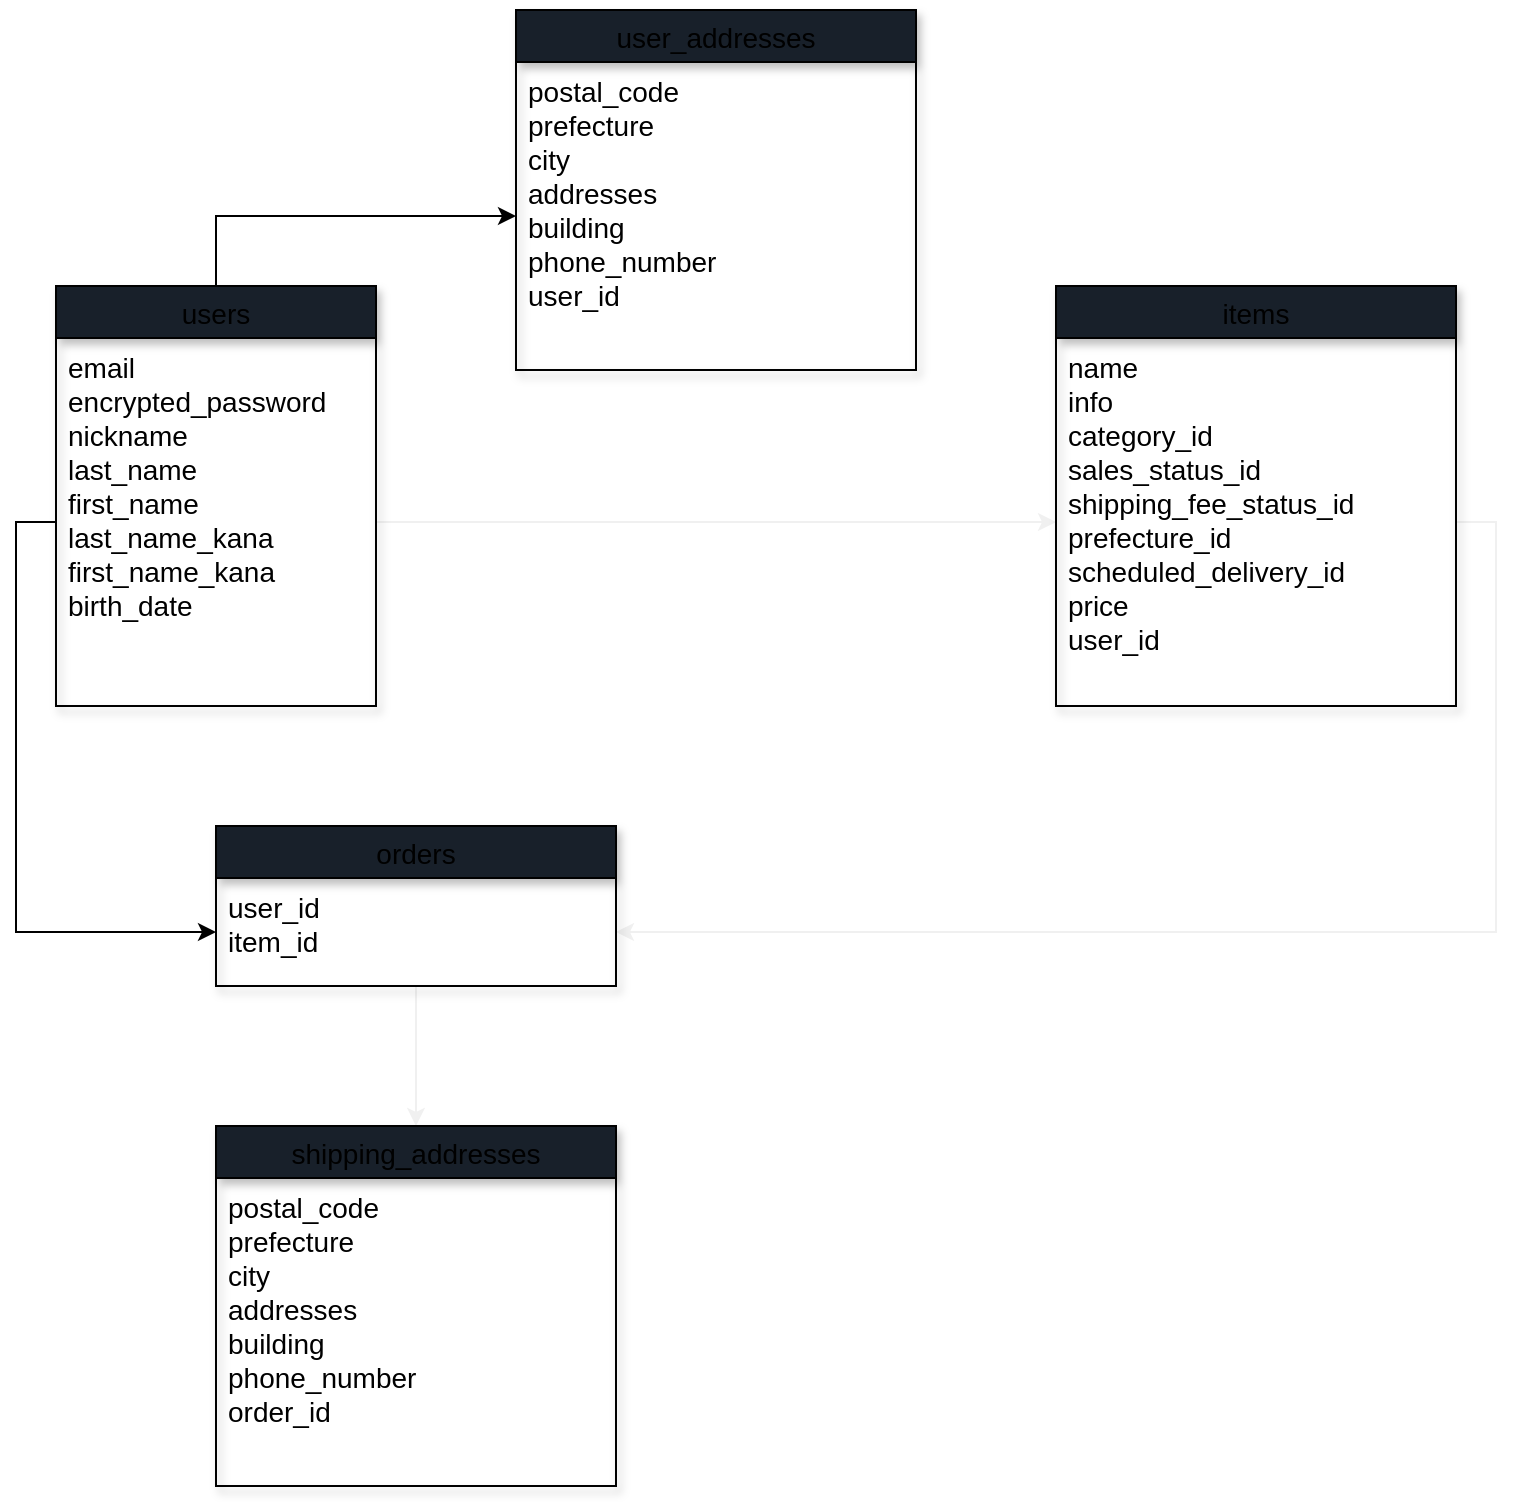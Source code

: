 <mxfile version="13.6.5">
    <diagram id="rHYUSSCg7n0p2Dwf9vDB" name="ページ1">
        <mxGraphModel dx="1143" dy="773" grid="1" gridSize="10" guides="1" tooltips="1" connect="1" arrows="1" fold="1" page="1" pageScale="1" pageWidth="827" pageHeight="1169" math="0" shadow="0">
            <root>
                <mxCell id="0"/>
                <mxCell id="1" parent="0"/>
                <mxCell id="150" style="edgeStyle=orthogonalEdgeStyle;rounded=0;orthogonalLoop=1;jettySize=auto;html=1;exitX=0;exitY=0.5;exitDx=0;exitDy=0;startSize=30;fontSize=14;entryX=0;entryY=0.5;entryDx=0;entryDy=0;" parent="1" source="143" target="155" edge="1">
                    <mxGeometry relative="1" as="geometry">
                        <mxPoint x="330" y="376" as="targetPoint"/>
                    </mxGeometry>
                </mxCell>
                <mxCell id="158" style="edgeStyle=orthogonalEdgeStyle;rounded=0;orthogonalLoop=1;jettySize=auto;html=1;exitX=1;exitY=0.5;exitDx=0;exitDy=0;entryX=1;entryY=0.5;entryDx=0;entryDy=0;startArrow=none;startFill=0;strokeColor=#f0f0f0;fontSize=14;" parent="1" source="147" target="155" edge="1">
                    <mxGeometry relative="1" as="geometry"/>
                </mxCell>
                <mxCell id="161" style="edgeStyle=orthogonalEdgeStyle;rounded=0;orthogonalLoop=1;jettySize=auto;html=1;exitX=1;exitY=0.5;exitDx=0;exitDy=0;startArrow=none;startFill=0;strokeColor=#f0f0f0;fontSize=14;" parent="1" source="143" target="147" edge="1">
                    <mxGeometry relative="1" as="geometry"/>
                </mxCell>
                <mxCell id="163" style="edgeStyle=orthogonalEdgeStyle;rounded=0;orthogonalLoop=1;jettySize=auto;html=1;entryX=0.5;entryY=0;entryDx=0;entryDy=0;startArrow=none;startFill=0;strokeColor=#f0f0f0;fontSize=14;exitX=0.49;exitY=1;exitDx=0;exitDy=0;exitPerimeter=0;" parent="1" source="155" target="148" edge="1">
                    <mxGeometry relative="1" as="geometry">
                        <Array as="points">
                            <mxPoint x="260" y="608"/>
                        </Array>
                    </mxGeometry>
                </mxCell>
                <mxCell id="166" style="edgeStyle=orthogonalEdgeStyle;rounded=0;orthogonalLoop=1;jettySize=auto;html=1;exitX=0.5;exitY=0;exitDx=0;exitDy=0;" edge="1" parent="1" source="142" target="165">
                    <mxGeometry relative="1" as="geometry"/>
                </mxCell>
                <mxCell id="142" value="users" style="swimlane;fontStyle=0;childLayout=stackLayout;horizontal=1;startSize=26;horizontalStack=0;resizeParent=1;resizeParentMax=0;resizeLast=0;collapsible=1;marginBottom=0;align=center;fontSize=14;shadow=1;fillColor=#18202A;" parent="1" vertex="1">
                    <mxGeometry x="80" y="258" width="160" height="210" as="geometry"/>
                </mxCell>
                <mxCell id="143" value="email&#10;encrypted_password&#10;nickname&#10;last_name&#10;first_name&#10;last_name_kana&#10;first_name_kana&#10;birth_date" style="text;strokeColor=none;fillColor=none;spacingLeft=4;spacingRight=4;overflow=hidden;rotatable=0;points=[[0,0.5],[1,0.5]];portConstraint=eastwest;fontSize=14;align=left;verticalAlign=top;" parent="142" vertex="1">
                    <mxGeometry y="26" width="160" height="184" as="geometry"/>
                </mxCell>
                <mxCell id="146" value="items" style="swimlane;fontStyle=0;childLayout=stackLayout;horizontal=1;startSize=26;horizontalStack=0;resizeParent=1;resizeParentMax=0;resizeLast=0;collapsible=1;marginBottom=0;align=center;fontSize=14;shadow=1;fillColor=#18202A;" parent="1" vertex="1">
                    <mxGeometry x="580" y="258" width="200" height="210" as="geometry"/>
                </mxCell>
                <mxCell id="147" value="name&#10;info&#10;category_id&#10;sales_status_id&#10;shipping_fee_status_id&#10;prefecture_id&#10;scheduled_delivery_id&#10;price&#10;user_id&#10;" style="text;strokeColor=none;fillColor=none;spacingLeft=4;spacingRight=4;overflow=hidden;rotatable=0;points=[[0,0.5],[1,0.5]];portConstraint=eastwest;fontSize=14;align=left;verticalAlign=top;" parent="146" vertex="1">
                    <mxGeometry y="26" width="200" height="184" as="geometry"/>
                </mxCell>
                <mxCell id="154" value="orders" style="swimlane;fontStyle=0;childLayout=stackLayout;horizontal=1;startSize=26;horizontalStack=0;resizeParent=1;resizeParentMax=0;resizeLast=0;collapsible=1;marginBottom=0;align=center;fontSize=14;shadow=1;fillColor=#18202A;" parent="1" vertex="1">
                    <mxGeometry x="160" y="528" width="200" height="80" as="geometry"/>
                </mxCell>
                <mxCell id="155" value="user_id&#10;item_id" style="text;strokeColor=none;fillColor=none;spacingLeft=4;spacingRight=4;overflow=hidden;rotatable=0;points=[[0,0.5],[1,0.5]];portConstraint=eastwest;fontSize=14;align=left;verticalAlign=top;" parent="154" vertex="1">
                    <mxGeometry y="26" width="200" height="54" as="geometry"/>
                </mxCell>
                <mxCell id="148" value="shipping_addresses" style="swimlane;fontStyle=0;childLayout=stackLayout;horizontal=1;startSize=26;horizontalStack=0;resizeParent=1;resizeParentMax=0;resizeLast=0;collapsible=1;marginBottom=0;align=center;fontSize=14;shadow=1;fillColor=#18202A;" parent="1" vertex="1">
                    <mxGeometry x="160" y="678" width="200" height="180" as="geometry"/>
                </mxCell>
                <mxCell id="149" value="postal_code&#10;prefecture&#10;city&#10;addresses&#10;building&#10;phone_number&#10;order_id" style="text;strokeColor=none;fillColor=none;spacingLeft=4;spacingRight=4;overflow=hidden;rotatable=0;points=[[0,0.5],[1,0.5]];portConstraint=eastwest;fontSize=14;align=left;verticalAlign=top;" parent="148" vertex="1">
                    <mxGeometry y="26" width="200" height="154" as="geometry"/>
                </mxCell>
                <mxCell id="164" value="user_addresses" style="swimlane;fontStyle=0;childLayout=stackLayout;horizontal=1;startSize=26;horizontalStack=0;resizeParent=1;resizeParentMax=0;resizeLast=0;collapsible=1;marginBottom=0;align=center;fontSize=14;shadow=1;fillColor=#18202A;" vertex="1" parent="1">
                    <mxGeometry x="310" y="120" width="200" height="180" as="geometry"/>
                </mxCell>
                <mxCell id="165" value="postal_code&#10;prefecture&#10;city&#10;addresses&#10;building&#10;phone_number&#10;user_id" style="text;strokeColor=none;fillColor=none;spacingLeft=4;spacingRight=4;overflow=hidden;rotatable=0;points=[[0,0.5],[1,0.5]];portConstraint=eastwest;fontSize=14;align=left;verticalAlign=top;" vertex="1" parent="164">
                    <mxGeometry y="26" width="200" height="154" as="geometry"/>
                </mxCell>
            </root>
        </mxGraphModel>
    </diagram>
</mxfile>